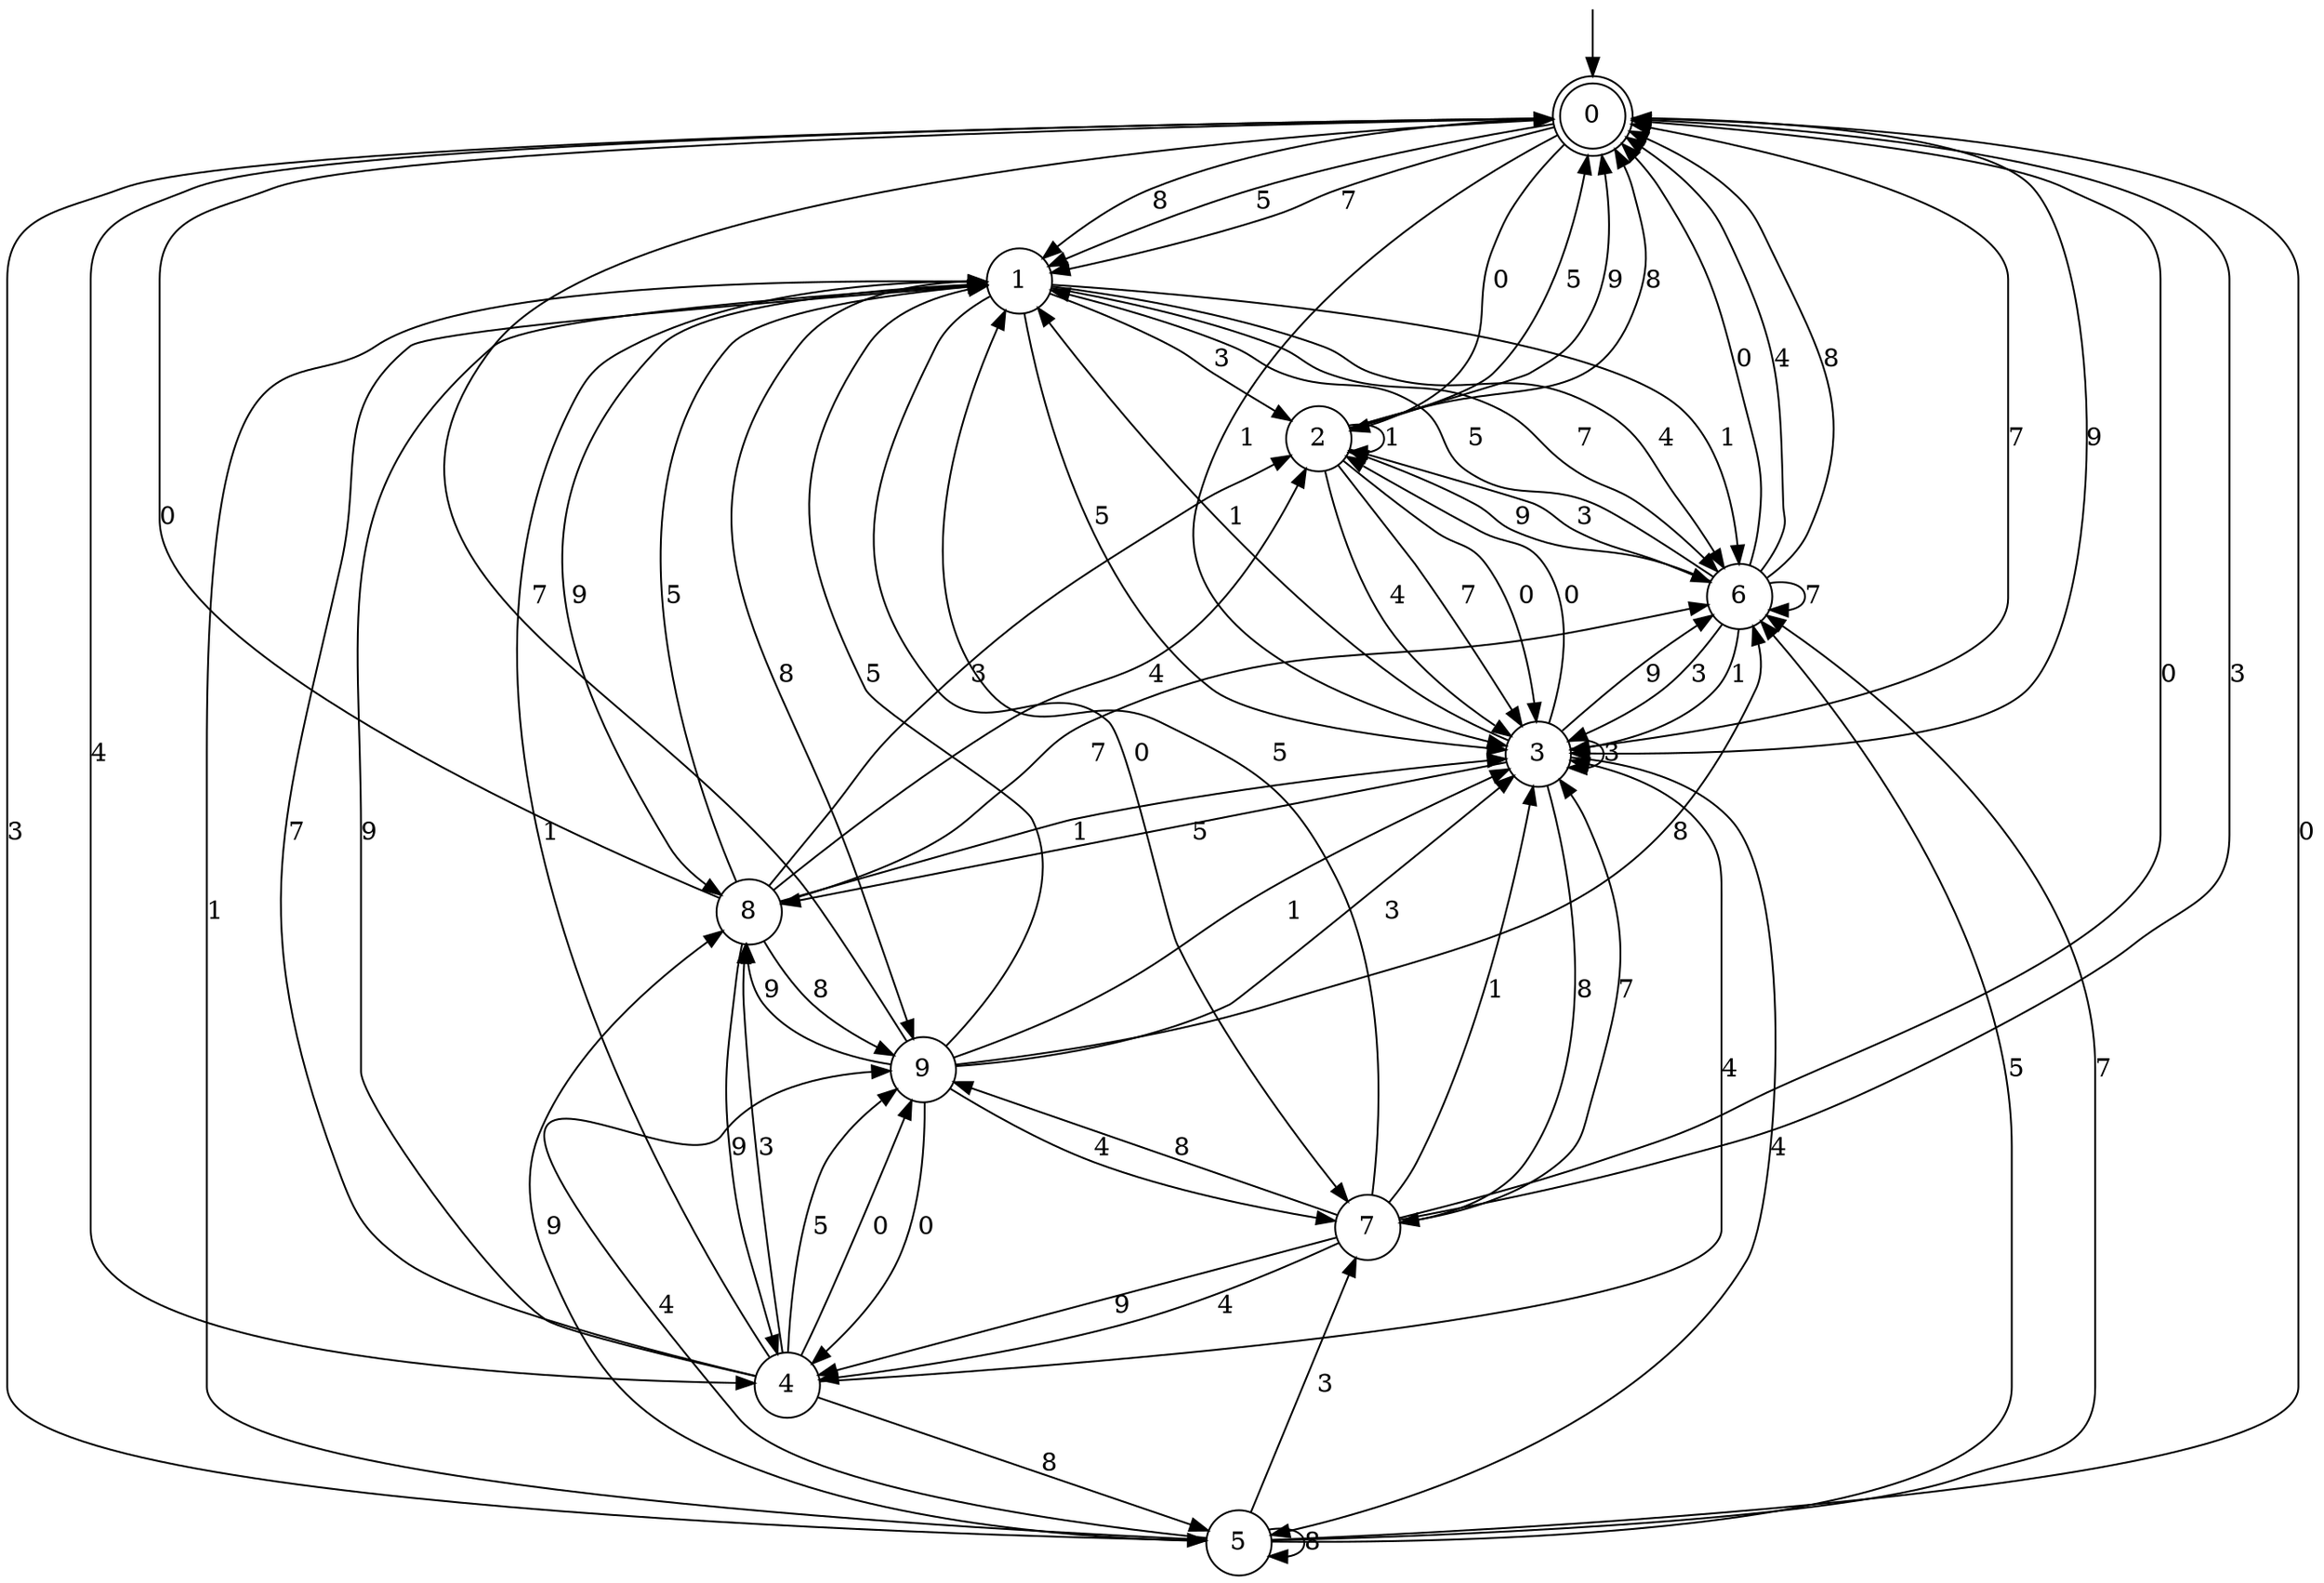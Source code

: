 digraph g {

	s0 [shape="doublecircle" label="0"];
	s1 [shape="circle" label="1"];
	s2 [shape="circle" label="2"];
	s3 [shape="circle" label="3"];
	s4 [shape="circle" label="4"];
	s5 [shape="circle" label="5"];
	s6 [shape="circle" label="6"];
	s7 [shape="circle" label="7"];
	s8 [shape="circle" label="8"];
	s9 [shape="circle" label="9"];
	s0 -> s1 [label="5"];
	s0 -> s1 [label="7"];
	s0 -> s2 [label="0"];
	s0 -> s3 [label="9"];
	s0 -> s4 [label="4"];
	s0 -> s5 [label="3"];
	s0 -> s3 [label="1"];
	s0 -> s1 [label="8"];
	s1 -> s3 [label="5"];
	s1 -> s6 [label="7"];
	s1 -> s7 [label="0"];
	s1 -> s8 [label="9"];
	s1 -> s6 [label="4"];
	s1 -> s2 [label="3"];
	s1 -> s6 [label="1"];
	s1 -> s9 [label="8"];
	s2 -> s0 [label="5"];
	s2 -> s3 [label="7"];
	s2 -> s3 [label="0"];
	s2 -> s0 [label="9"];
	s2 -> s3 [label="4"];
	s2 -> s6 [label="3"];
	s2 -> s2 [label="1"];
	s2 -> s0 [label="8"];
	s3 -> s8 [label="5"];
	s3 -> s0 [label="7"];
	s3 -> s2 [label="0"];
	s3 -> s6 [label="9"];
	s3 -> s5 [label="4"];
	s3 -> s3 [label="3"];
	s3 -> s1 [label="1"];
	s3 -> s7 [label="8"];
	s4 -> s9 [label="5"];
	s4 -> s1 [label="7"];
	s4 -> s9 [label="0"];
	s4 -> s1 [label="9"];
	s4 -> s3 [label="4"];
	s4 -> s8 [label="3"];
	s4 -> s1 [label="1"];
	s4 -> s5 [label="8"];
	s5 -> s6 [label="5"];
	s5 -> s6 [label="7"];
	s5 -> s0 [label="0"];
	s5 -> s8 [label="9"];
	s5 -> s9 [label="4"];
	s5 -> s7 [label="3"];
	s5 -> s1 [label="1"];
	s5 -> s5 [label="8"];
	s6 -> s1 [label="5"];
	s6 -> s6 [label="7"];
	s6 -> s0 [label="0"];
	s6 -> s2 [label="9"];
	s6 -> s0 [label="4"];
	s6 -> s3 [label="3"];
	s6 -> s3 [label="1"];
	s6 -> s0 [label="8"];
	s7 -> s1 [label="5"];
	s7 -> s3 [label="7"];
	s7 -> s0 [label="0"];
	s7 -> s4 [label="9"];
	s7 -> s4 [label="4"];
	s7 -> s0 [label="3"];
	s7 -> s3 [label="1"];
	s7 -> s9 [label="8"];
	s8 -> s1 [label="5"];
	s8 -> s6 [label="7"];
	s8 -> s0 [label="0"];
	s8 -> s4 [label="9"];
	s8 -> s2 [label="4"];
	s8 -> s2 [label="3"];
	s8 -> s3 [label="1"];
	s8 -> s9 [label="8"];
	s9 -> s1 [label="5"];
	s9 -> s0 [label="7"];
	s9 -> s4 [label="0"];
	s9 -> s8 [label="9"];
	s9 -> s7 [label="4"];
	s9 -> s3 [label="3"];
	s9 -> s3 [label="1"];
	s9 -> s6 [label="8"];

__start0 [label="" shape="none" width="0" height="0"];
__start0 -> s0;

}

